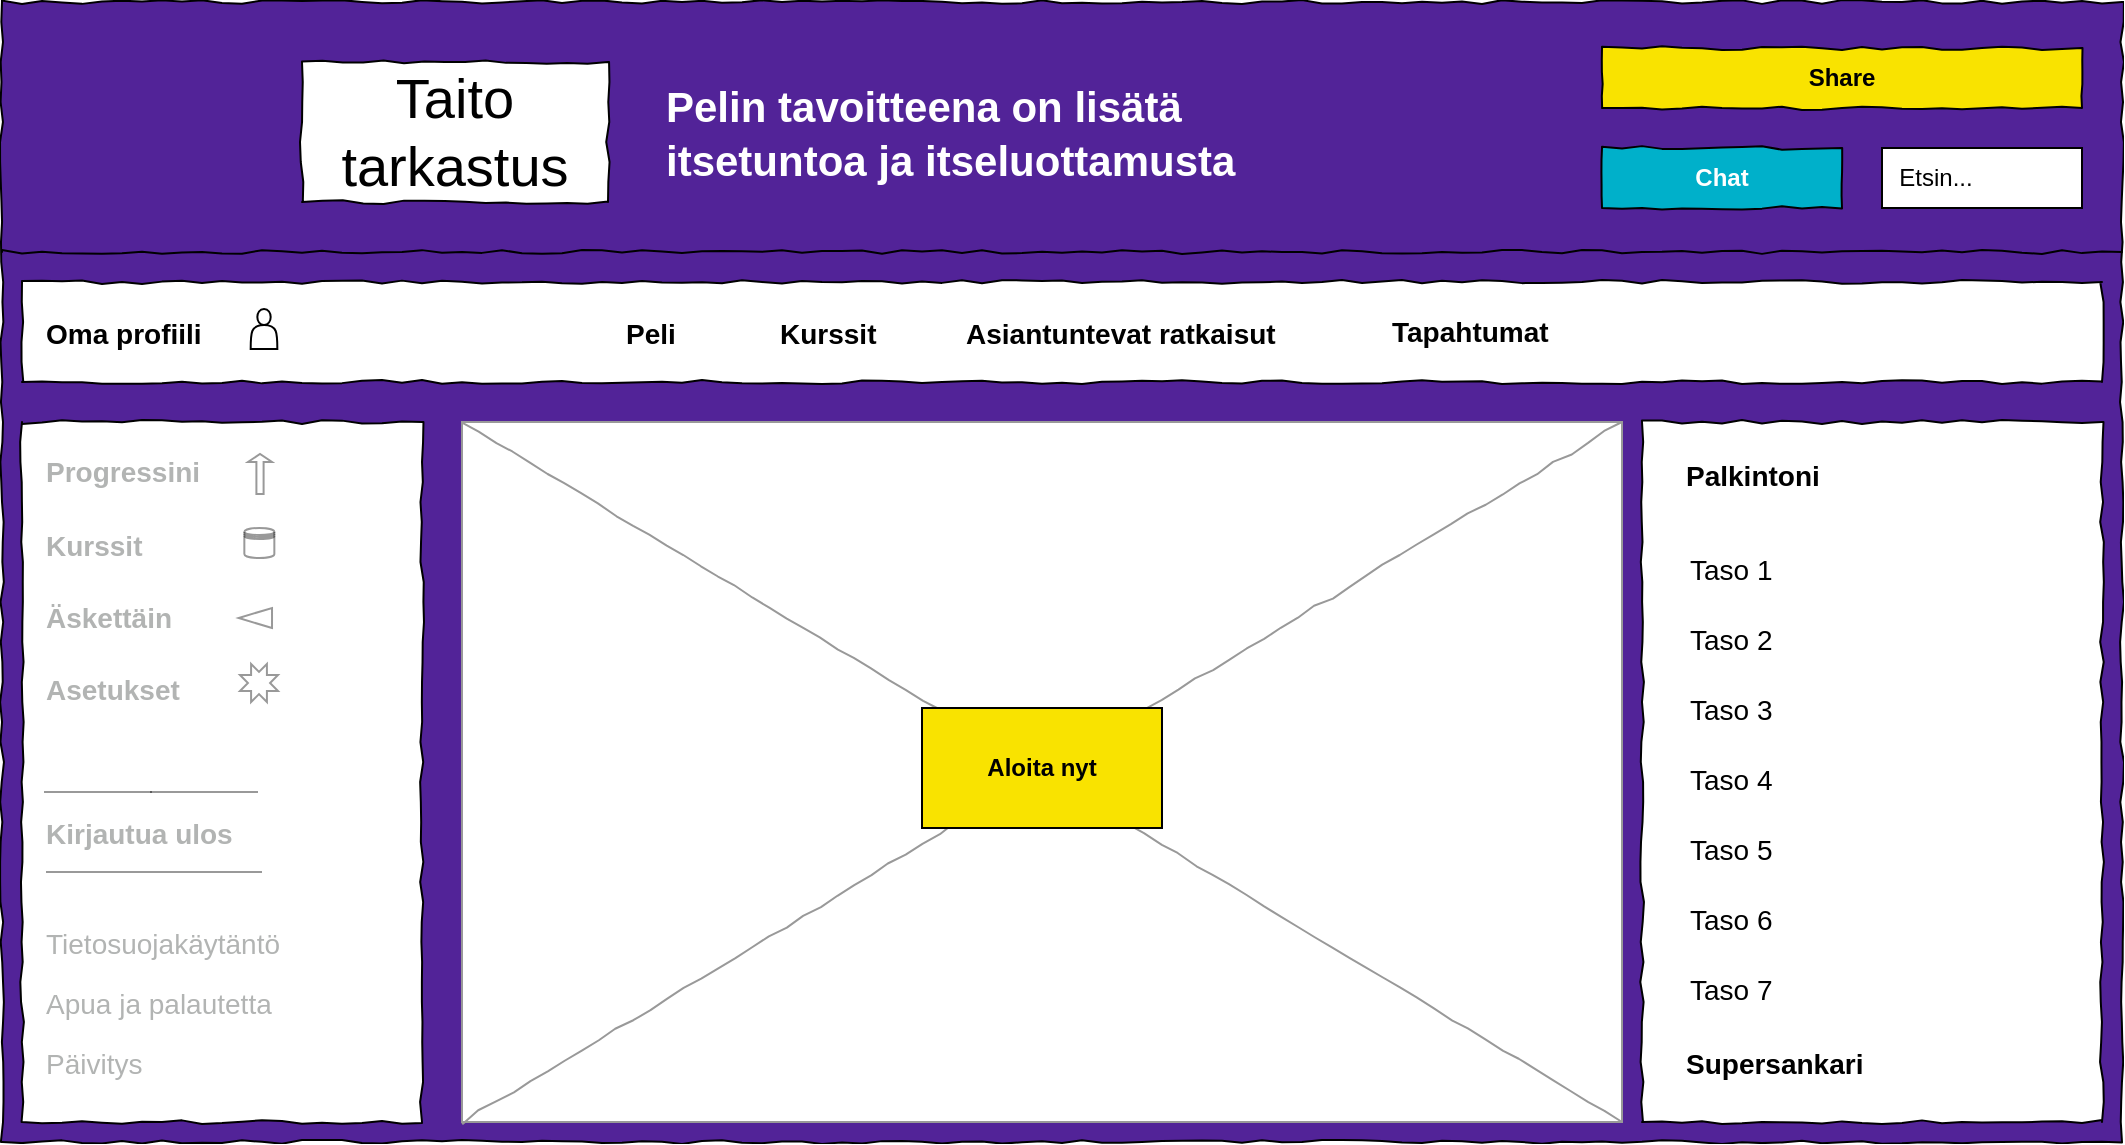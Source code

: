 <mxfile version="22.1.16" type="github">
  <diagram name="Page-1" id="03018318-947c-dd8e-b7a3-06fadd420f32">
    <mxGraphModel dx="1208" dy="614" grid="1" gridSize="10" guides="1" tooltips="1" connect="1" arrows="1" fold="1" page="1" pageScale="1" pageWidth="1100" pageHeight="850" background="#ffffff" math="0" shadow="0">
      <root>
        <mxCell id="0" />
        <mxCell id="1" parent="0" />
        <mxCell id="677b7b8949515195-1" value="" style="whiteSpace=wrap;html=1;rounded=0;shadow=0;labelBackgroundColor=none;strokeColor=#000000;strokeWidth=1;fillColor=#522398;fontFamily=Verdana;fontSize=12;fontColor=#000000;align=center;comic=1;" parent="1" vertex="1">
          <mxGeometry x="20" y="20" width="1060" height="570" as="geometry" />
        </mxCell>
        <mxCell id="677b7b8949515195-9" value="" style="line;strokeWidth=1;html=1;rounded=0;shadow=0;labelBackgroundColor=none;fillColor=none;fontFamily=Verdana;fontSize=14;fontColor=#000000;align=center;comic=1;" parent="1" vertex="1">
          <mxGeometry x="20" y="140" width="1060" height="10" as="geometry" />
        </mxCell>
        <mxCell id="677b7b8949515195-16" value="" style="verticalLabelPosition=bottom;shadow=0;dashed=0;align=center;html=1;verticalAlign=top;strokeWidth=1;shape=mxgraph.mockup.graphics.simpleIcon;strokeColor=#999999;rounded=0;labelBackgroundColor=none;fontFamily=Verdana;fontSize=14;fontColor=#000000;comic=1;" parent="1" vertex="1">
          <mxGeometry x="250" y="230" width="580" height="350" as="geometry" />
        </mxCell>
        <mxCell id="677b7b8949515195-25" value="" style="whiteSpace=wrap;html=1;rounded=0;shadow=0;labelBackgroundColor=none;strokeWidth=1;fillColor=default;fontFamily=Verdana;fontSize=12;align=center;comic=1;" parent="1" vertex="1">
          <mxGeometry x="840" y="230" width="230" height="350" as="geometry" />
        </mxCell>
        <mxCell id="677b7b8949515195-26" value="&lt;b&gt;&lt;font face=&quot;Arial&quot;&gt;Share&lt;/font&gt;&lt;/b&gt;" style="whiteSpace=wrap;html=1;rounded=0;shadow=0;labelBackgroundColor=none;strokeWidth=1;fillColor=#F9E300;fontFamily=Verdana;fontSize=12;align=center;comic=1;" parent="1" vertex="1">
          <mxGeometry x="820" y="43" width="240" height="30" as="geometry" />
        </mxCell>
        <mxCell id="677b7b8949515195-29" value="Palkintoni" style="text;html=1;points=[];align=left;verticalAlign=top;spacingTop=-4;fontSize=14;fontFamily=Arial;fontStyle=1" parent="1" vertex="1">
          <mxGeometry x="860" y="246" width="170" height="20" as="geometry" />
        </mxCell>
        <mxCell id="677b7b8949515195-45" value="Taso 1" style="text;html=1;points=[];align=left;verticalAlign=top;spacingTop=-4;fontSize=14;fontFamily=Arial;fontStyle=0" parent="1" vertex="1">
          <mxGeometry x="862" y="293" width="170" height="20" as="geometry" />
        </mxCell>
        <mxCell id="677b7b8949515195-46" value="Taso 2" style="text;html=1;points=[];align=left;verticalAlign=top;spacingTop=-4;fontSize=14;fontFamily=Arial;fontStyle=0" parent="1" vertex="1">
          <mxGeometry x="862" y="328" width="170" height="20" as="geometry" />
        </mxCell>
        <mxCell id="677b7b8949515195-47" value="Taso 3" style="text;html=1;points=[];align=left;verticalAlign=top;spacingTop=-4;fontSize=14;fontFamily=Arial;fontStyle=0" parent="1" vertex="1">
          <mxGeometry x="862" y="363" width="170" height="20" as="geometry" />
        </mxCell>
        <mxCell id="677b7b8949515195-48" value="Taso 4" style="text;html=1;points=[];align=left;verticalAlign=top;spacingTop=-4;fontSize=14;fontFamily=Arial;fontStyle=0" parent="1" vertex="1">
          <mxGeometry x="862" y="398" width="170" height="20" as="geometry" />
        </mxCell>
        <mxCell id="677b7b8949515195-49" value="Supersankari" style="text;html=1;points=[];align=left;verticalAlign=top;spacingTop=-4;fontSize=14;fontFamily=Arial;fontStyle=1" parent="1" vertex="1">
          <mxGeometry x="860" y="540" width="170" height="20" as="geometry" />
        </mxCell>
        <mxCell id="PZfe659eeORPcTWbyocC-10" value="" style="shape=actor;whiteSpace=wrap;html=1;" vertex="1" parent="1">
          <mxGeometry x="143" y="176" width="10" height="15" as="geometry" />
        </mxCell>
        <mxCell id="PZfe659eeORPcTWbyocC-16" value="&lt;font face=&quot;Arial&quot;&gt;Taito&lt;br&gt;tarkastus&lt;/font&gt;" style="whiteSpace=wrap;html=1;rounded=0;shadow=0;labelBackgroundColor=none;strokeWidth=1;fontFamily=Verdana;fontSize=28;align=center;comic=1;" vertex="1" parent="1">
          <mxGeometry x="170" y="50" width="153" height="70" as="geometry" />
        </mxCell>
        <mxCell id="PZfe659eeORPcTWbyocC-20" value="&lt;font color=&quot;#ffffff&quot; face=&quot;Arial&quot;&gt;&lt;b&gt;Chat&lt;/b&gt;&lt;/font&gt;" style="whiteSpace=wrap;html=1;rounded=0;shadow=0;labelBackgroundColor=none;strokeWidth=1;fillColor=#00B0CA;fontFamily=Verdana;fontSize=12;align=center;comic=1;" vertex="1" parent="1">
          <mxGeometry x="820" y="93" width="120" height="30" as="geometry" />
        </mxCell>
        <mxCell id="PZfe659eeORPcTWbyocC-21" value="Taso 5" style="text;html=1;points=[];align=left;verticalAlign=top;spacingTop=-4;fontSize=14;fontFamily=Arial;fontStyle=0" vertex="1" parent="1">
          <mxGeometry x="862" y="433" width="170" height="20" as="geometry" />
        </mxCell>
        <mxCell id="PZfe659eeORPcTWbyocC-22" value="Taso 6" style="text;html=1;points=[];align=left;verticalAlign=top;spacingTop=-4;fontSize=14;fontFamily=Arial;fontStyle=0" vertex="1" parent="1">
          <mxGeometry x="862" y="468" width="170" height="20" as="geometry" />
        </mxCell>
        <mxCell id="PZfe659eeORPcTWbyocC-23" value="Taso 7" style="text;html=1;points=[];align=left;verticalAlign=top;spacingTop=-4;fontSize=14;fontFamily=Arial;fontStyle=0" vertex="1" parent="1">
          <mxGeometry x="862" y="503" width="170" height="20" as="geometry" />
        </mxCell>
        <mxCell id="PZfe659eeORPcTWbyocC-26" value="&amp;nbsp; Etsin..." style="rounded=0;whiteSpace=wrap;html=1;align=left;fontFamily=Arial;fontStyle=0" vertex="1" parent="1">
          <mxGeometry x="960" y="93" width="100" height="30" as="geometry" />
        </mxCell>
        <mxCell id="PZfe659eeORPcTWbyocC-28" value="&lt;div style=&quot;font-size: 21px; line-height: 130%;&quot;&gt;&lt;span style=&quot;background-color: initial;&quot;&gt;Pelin tavoitteena on lisätä&amp;nbsp;&lt;/span&gt;&lt;br&gt;&lt;/div&gt;&lt;div style=&quot;font-size: 21px; line-height: 130%;&quot;&gt;&lt;font style=&quot;font-size: 21px;&quot;&gt;itsetuntoa ja itseluottamusta&lt;/font&gt;&lt;/div&gt;" style="text;html=1;points=[];align=left;verticalAlign=top;spacingTop=-4;fontSize=14;fontFamily=Arial;fillColor=none;fontColor=#FFFFFF;fontStyle=1;whiteSpace=wrap;" vertex="1" parent="1">
          <mxGeometry x="350" y="56.25" width="380" height="57.5" as="geometry" />
        </mxCell>
        <mxCell id="PZfe659eeORPcTWbyocC-29" value="" style="shape=image;imageAspect=0;aspect=fixed;verticalLabelPosition=bottom;verticalAlign=top;image=https://www.taitotalo.fi/sites/default/files/styles/landing_page_main_image/public/2021-04/strategia2021-22_0.jpg?h=07219b85&amp;itok=gno600ko;opacity=10;clipPath=inset(18.1% 0% 0.48% 0%);" vertex="1" parent="1">
          <mxGeometry x="225.95" y="230" width="614.05" height="350" as="geometry" />
        </mxCell>
        <mxCell id="PZfe659eeORPcTWbyocC-1" value="&lt;font style=&quot;&quot; face=&quot;Arial&quot;&gt;&lt;b&gt;Aloita nyt&lt;/b&gt;&lt;/font&gt;" style="rounded=0;whiteSpace=wrap;html=1;fillColor=#F9E300;" vertex="1" parent="1">
          <mxGeometry x="480" y="373" width="120" height="60" as="geometry" />
        </mxCell>
        <mxCell id="677b7b8949515195-10" value="" style="whiteSpace=wrap;html=1;rounded=0;shadow=0;labelBackgroundColor=none;strokeWidth=1;fillColor=default;fontFamily=Verdana;fontSize=12;align=center;comic=1;fontColor=none;noLabel=1;" parent="1" vertex="1">
          <mxGeometry x="30" y="160" width="1040" height="50" as="geometry" />
        </mxCell>
        <mxCell id="677b7b8949515195-11" value="Peli" style="text;html=1;points=[];align=left;verticalAlign=top;spacingTop=-4;fontSize=14;fontFamily=Arial;fillColor=none;fontColor=#000000;fontStyle=1" parent="1" vertex="1">
          <mxGeometry x="330" y="175" width="33" height="20" as="geometry" />
        </mxCell>
        <mxCell id="677b7b8949515195-12" value="Kurssit" style="text;html=1;points=[];align=left;verticalAlign=top;spacingTop=-4;fontSize=14;fontFamily=Arial;fillColor=none;fontColor=#000000;fontStyle=1" parent="1" vertex="1">
          <mxGeometry x="407" y="175" width="60" height="20" as="geometry" />
        </mxCell>
        <mxCell id="677b7b8949515195-13" value="&lt;font&gt;Tapahtumat&lt;/font&gt;" style="text;html=1;points=[];align=left;verticalAlign=top;spacingTop=-4;fontSize=14;fontFamily=Arial;fillColor=none;fontColor=#000000;fontStyle=1" parent="1" vertex="1">
          <mxGeometry x="713" y="173.5" width="87" height="20" as="geometry" />
        </mxCell>
        <mxCell id="677b7b8949515195-14" value="Asiantuntevat ratkaisut" style="text;html=1;points=[];align=left;verticalAlign=top;spacingTop=-4;fontSize=14;fontFamily=Arial;fillColor=none;fontColor=#000000;fontStyle=1" parent="1" vertex="1">
          <mxGeometry x="500" y="175" width="170" height="20" as="geometry" />
        </mxCell>
        <mxCell id="677b7b8949515195-27" value="Oma profiili" style="text;html=1;points=[];align=left;verticalAlign=top;spacingTop=-4;fontSize=14;fontFamily=Arial;fontStyle=1" parent="1" vertex="1">
          <mxGeometry x="40" y="175" width="170" height="20" as="geometry" />
        </mxCell>
        <mxCell id="677b7b8949515195-8" value="" style="whiteSpace=wrap;html=1;rounded=0;shadow=0;labelBackgroundColor=none;strokeWidth=1;fillColor=default;fontFamily=Verdana;fontSize=12;align=center;comic=1;fontColor=#B2B4B3;" parent="1" vertex="1">
          <mxGeometry x="30" y="230" width="200" height="350" as="geometry" />
        </mxCell>
        <mxCell id="677b7b8949515195-28" value="Progressini" style="text;html=1;points=[];align=left;verticalAlign=top;spacingTop=-4;fontSize=14;fontFamily=Arial;fontStyle=1;fontColor=#B2B4B3;" parent="1" vertex="1">
          <mxGeometry x="40" y="244" width="170" height="20" as="geometry" />
        </mxCell>
        <mxCell id="677b7b8949515195-30" value="Kurssit" style="text;html=1;points=[];align=left;verticalAlign=top;spacingTop=-4;fontSize=14;fontFamily=Arial;fontStyle=1;fontColor=#B2B4B3;" parent="1" vertex="1">
          <mxGeometry x="40" y="281" width="170" height="20" as="geometry" />
        </mxCell>
        <mxCell id="677b7b8949515195-32" value="Kirjautua ulos" style="text;html=1;points=[];align=left;verticalAlign=top;spacingTop=-4;fontSize=14;fontFamily=Arial;fontStyle=1;fontColor=#B2B4B3;" parent="1" vertex="1">
          <mxGeometry x="40" y="425" width="170" height="20" as="geometry" />
        </mxCell>
        <mxCell id="677b7b8949515195-39" value="Äskettäin" style="text;html=1;points=[];align=left;verticalAlign=top;spacingTop=-4;fontSize=14;fontFamily=Arial;fontStyle=1;fontColor=#B2B4B3;" parent="1" vertex="1">
          <mxGeometry x="40" y="317" width="170" height="20" as="geometry" />
        </mxCell>
        <mxCell id="677b7b8949515195-40" value="Asetukset" style="text;html=1;points=[];align=left;verticalAlign=top;spacingTop=-4;fontSize=14;fontFamily=Arial;fontStyle=1;fontColor=#B2B4B3;" parent="1" vertex="1">
          <mxGeometry x="40" y="353" width="170" height="20" as="geometry" />
        </mxCell>
        <mxCell id="PZfe659eeORPcTWbyocC-2" value="Tietosuojakäytäntö" style="text;html=1;points=[];align=left;verticalAlign=top;spacingTop=-4;fontSize=14;fontFamily=Arial;fontColor=#B2B4B3;" vertex="1" parent="1">
          <mxGeometry x="40" y="480" width="170" height="20" as="geometry" />
        </mxCell>
        <mxCell id="PZfe659eeORPcTWbyocC-3" value="Apua ja palautetta" style="text;html=1;points=[];align=left;verticalAlign=top;spacingTop=-4;fontSize=14;fontFamily=Arial;fontColor=#B2B4B3;" vertex="1" parent="1">
          <mxGeometry x="40" y="510" width="170" height="20" as="geometry" />
        </mxCell>
        <mxCell id="PZfe659eeORPcTWbyocC-4" value="Päivitys" style="text;html=1;points=[];align=left;verticalAlign=top;spacingTop=-4;fontSize=14;fontFamily=Arial;fontColor=#B2B4B3;" vertex="1" parent="1">
          <mxGeometry x="40" y="540" width="170" height="20" as="geometry" />
        </mxCell>
        <mxCell id="PZfe659eeORPcTWbyocC-6" value="" style="endArrow=none;html=1;rounded=0;fontColor=#B2B4B3;textOpacity=10;opacity=40;" edge="1" parent="1">
          <mxGeometry width="50" height="50" relative="1" as="geometry">
            <mxPoint x="42" y="455" as="sourcePoint" />
            <mxPoint x="96" y="455" as="targetPoint" />
          </mxGeometry>
        </mxCell>
        <mxCell id="PZfe659eeORPcTWbyocC-7" value="" style="endArrow=none;html=1;rounded=0;fontColor=#B2B4B3;textOpacity=10;opacity=40;" edge="1" parent="1">
          <mxGeometry width="50" height="50" relative="1" as="geometry">
            <mxPoint x="96" y="455" as="sourcePoint" />
            <mxPoint x="150" y="455" as="targetPoint" />
          </mxGeometry>
        </mxCell>
        <mxCell id="PZfe659eeORPcTWbyocC-8" value="" style="endArrow=none;html=1;rounded=0;fontColor=#B2B4B3;textOpacity=10;opacity=40;" edge="1" parent="1">
          <mxGeometry width="50" height="50" relative="1" as="geometry">
            <mxPoint x="41" y="415" as="sourcePoint" />
            <mxPoint x="95" y="415" as="targetPoint" />
          </mxGeometry>
        </mxCell>
        <mxCell id="PZfe659eeORPcTWbyocC-9" value="" style="endArrow=none;html=1;rounded=0;fontColor=#B2B4B3;textOpacity=10;opacity=40;" edge="1" parent="1">
          <mxGeometry width="50" height="50" relative="1" as="geometry">
            <mxPoint x="94" y="415" as="sourcePoint" />
            <mxPoint x="148" y="415" as="targetPoint" />
          </mxGeometry>
        </mxCell>
        <mxCell id="PZfe659eeORPcTWbyocC-12" value="" style="verticalLabelPosition=bottom;verticalAlign=top;html=1;shape=mxgraph.basic.8_point_star;textOpacity=10;opacity=40;" vertex="1" parent="1">
          <mxGeometry x="139" y="351" width="19" height="19" as="geometry" />
        </mxCell>
        <mxCell id="PZfe659eeORPcTWbyocC-13" value="" style="shape=datastore;whiteSpace=wrap;html=1;textOpacity=10;opacity=40;" vertex="1" parent="1">
          <mxGeometry x="141.17" y="283" width="15" height="15" as="geometry" />
        </mxCell>
        <mxCell id="PZfe659eeORPcTWbyocC-14" value="" style="shape=singleArrow;direction=west;whiteSpace=wrap;html=1;arrowWidth=1;arrowSize=1;textOpacity=10;opacity=40;" vertex="1" parent="1">
          <mxGeometry x="138.34" y="323" width="16.67" height="10" as="geometry" />
        </mxCell>
        <mxCell id="PZfe659eeORPcTWbyocC-19" value="" style="shape=singleArrow;direction=north;whiteSpace=wrap;html=1;textOpacity=10;opacity=40;" vertex="1" parent="1">
          <mxGeometry x="143" y="246" width="12" height="20" as="geometry" />
        </mxCell>
        <mxCell id="PZfe659eeORPcTWbyocC-30" value="" style="shape=image;imageAspect=0;aspect=fixed;verticalLabelPosition=bottom;verticalAlign=top;image=https://www.taitotalo.fi/sites/default/files/styles/main_image/public/2023-04/uutinen%20.png.jpeg?itok=w4EovjbV;clipPath=inset(0% 33.33% 0% 33.33%);" vertex="1" parent="1">
          <mxGeometry x="34.96" y="30.7" width="118.04" height="108.6" as="geometry" />
        </mxCell>
        <mxCell id="PZfe659eeORPcTWbyocC-31" value="" style="shape=actor;whiteSpace=wrap;html=1;" vertex="1" parent="1">
          <mxGeometry x="144.34" y="173.5" width="13.33" height="20" as="geometry" />
        </mxCell>
      </root>
    </mxGraphModel>
  </diagram>
</mxfile>
